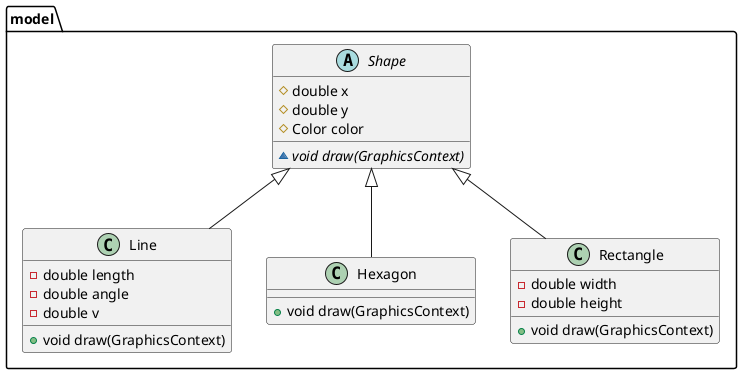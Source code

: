 @startuml
class model.Line {
- double length
- double angle
- double v
+ void draw(GraphicsContext)
}


class model.Hexagon {
+ void draw(GraphicsContext)
}

abstract class model.Shape {
# double x
# double y
# Color color
~ {abstract}void draw(GraphicsContext)
}


class model.Rectangle {
- double width
- double height
+ void draw(GraphicsContext)
}




model.Shape <|-- model.Line
model.Shape <|-- model.Hexagon
model.Shape <|-- model.Rectangle
@enduml